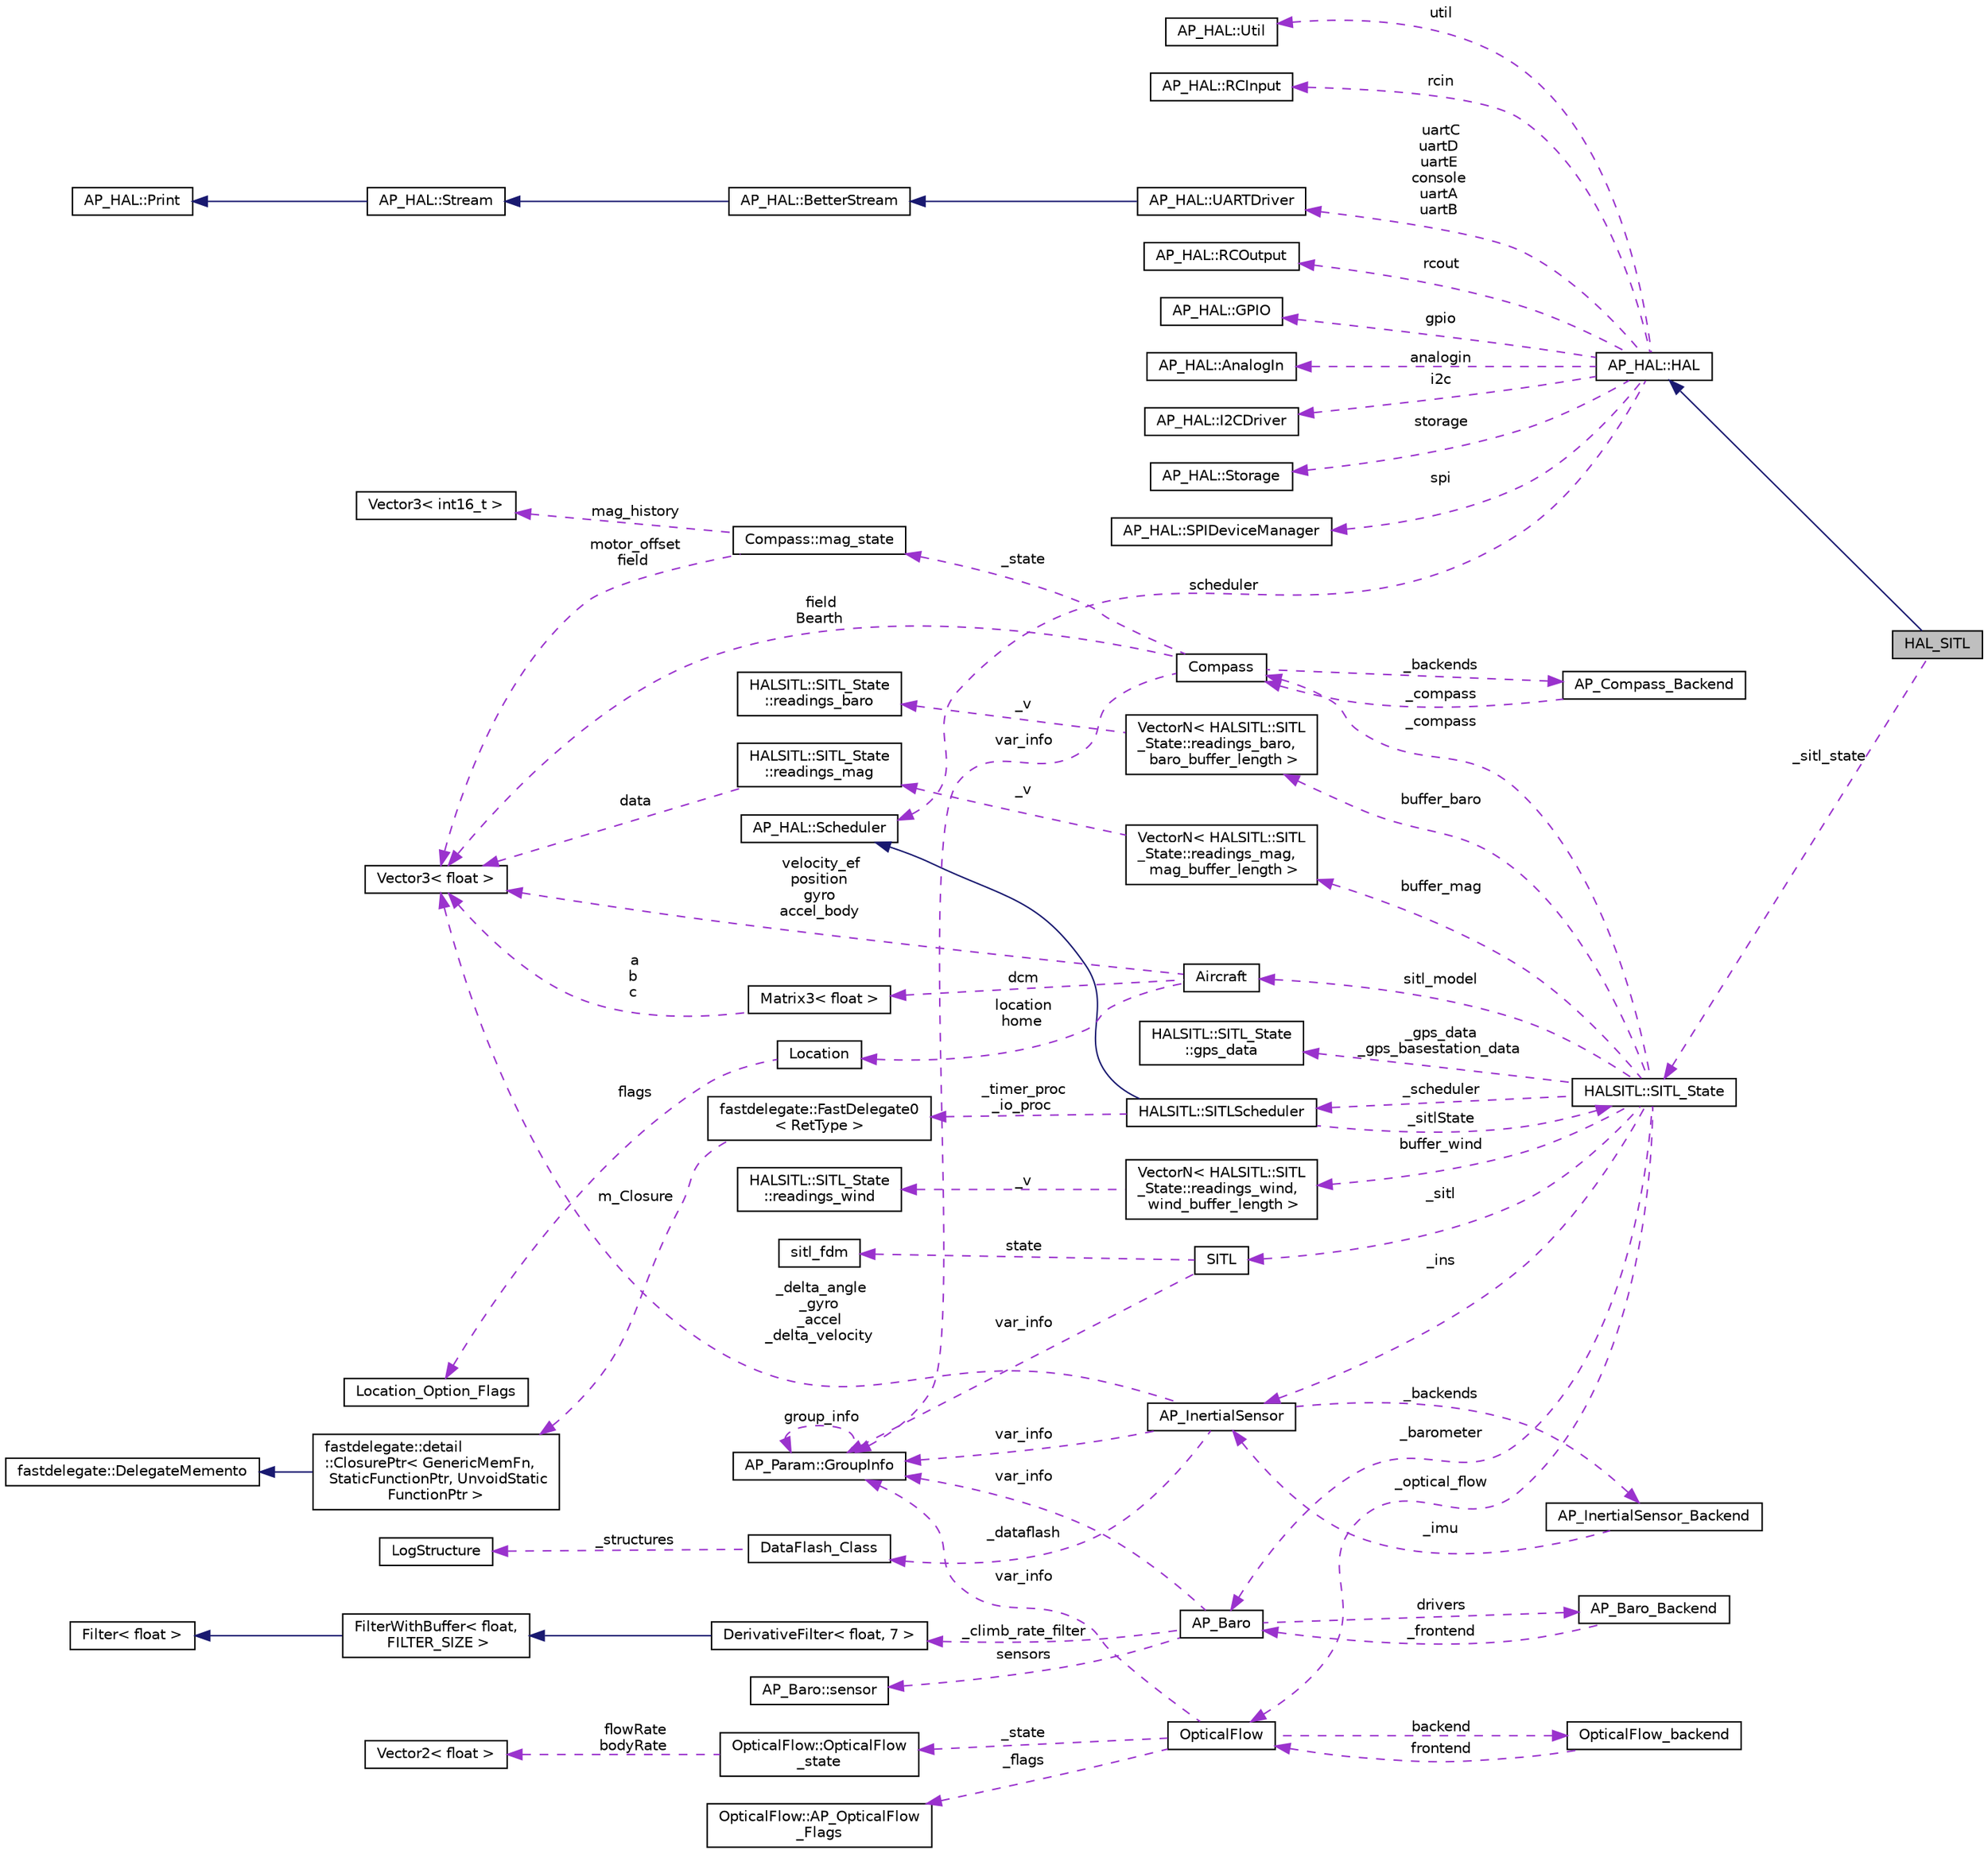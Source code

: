 digraph "HAL_SITL"
{
 // INTERACTIVE_SVG=YES
  edge [fontname="Helvetica",fontsize="10",labelfontname="Helvetica",labelfontsize="10"];
  node [fontname="Helvetica",fontsize="10",shape=record];
  rankdir="LR";
  Node1 [label="HAL_SITL",height=0.2,width=0.4,color="black", fillcolor="grey75", style="filled" fontcolor="black"];
  Node2 -> Node1 [dir="back",color="midnightblue",fontsize="10",style="solid",fontname="Helvetica"];
  Node2 [label="AP_HAL::HAL",height=0.2,width=0.4,color="black", fillcolor="white", style="filled",URL="$classAP__HAL_1_1HAL.html"];
  Node3 -> Node2 [dir="back",color="darkorchid3",fontsize="10",style="dashed",label=" util" ,fontname="Helvetica"];
  Node3 [label="AP_HAL::Util",height=0.2,width=0.4,color="black", fillcolor="white", style="filled",URL="$classAP__HAL_1_1Util.html"];
  Node4 -> Node2 [dir="back",color="darkorchid3",fontsize="10",style="dashed",label=" rcin" ,fontname="Helvetica"];
  Node4 [label="AP_HAL::RCInput",height=0.2,width=0.4,color="black", fillcolor="white", style="filled",URL="$classAP__HAL_1_1RCInput.html"];
  Node5 -> Node2 [dir="back",color="darkorchid3",fontsize="10",style="dashed",label=" uartC\nuartD\nuartE\nconsole\nuartA\nuartB" ,fontname="Helvetica"];
  Node5 [label="AP_HAL::UARTDriver",height=0.2,width=0.4,color="black", fillcolor="white", style="filled",URL="$classAP__HAL_1_1UARTDriver.html"];
  Node6 -> Node5 [dir="back",color="midnightblue",fontsize="10",style="solid",fontname="Helvetica"];
  Node6 [label="AP_HAL::BetterStream",height=0.2,width=0.4,color="black", fillcolor="white", style="filled",URL="$classAP__HAL_1_1BetterStream.html"];
  Node7 -> Node6 [dir="back",color="midnightblue",fontsize="10",style="solid",fontname="Helvetica"];
  Node7 [label="AP_HAL::Stream",height=0.2,width=0.4,color="black", fillcolor="white", style="filled",URL="$classAP__HAL_1_1Stream.html"];
  Node8 -> Node7 [dir="back",color="midnightblue",fontsize="10",style="solid",fontname="Helvetica"];
  Node8 [label="AP_HAL::Print",height=0.2,width=0.4,color="black", fillcolor="white", style="filled",URL="$classAP__HAL_1_1Print.html"];
  Node9 -> Node2 [dir="back",color="darkorchid3",fontsize="10",style="dashed",label=" rcout" ,fontname="Helvetica"];
  Node9 [label="AP_HAL::RCOutput",height=0.2,width=0.4,color="black", fillcolor="white", style="filled",URL="$classAP__HAL_1_1RCOutput.html"];
  Node10 -> Node2 [dir="back",color="darkorchid3",fontsize="10",style="dashed",label=" gpio" ,fontname="Helvetica"];
  Node10 [label="AP_HAL::GPIO",height=0.2,width=0.4,color="black", fillcolor="white", style="filled",URL="$classAP__HAL_1_1GPIO.html"];
  Node11 -> Node2 [dir="back",color="darkorchid3",fontsize="10",style="dashed",label=" analogin" ,fontname="Helvetica"];
  Node11 [label="AP_HAL::AnalogIn",height=0.2,width=0.4,color="black", fillcolor="white", style="filled",URL="$classAP__HAL_1_1AnalogIn.html"];
  Node12 -> Node2 [dir="back",color="darkorchid3",fontsize="10",style="dashed",label=" scheduler" ,fontname="Helvetica"];
  Node12 [label="AP_HAL::Scheduler",height=0.2,width=0.4,color="black", fillcolor="white", style="filled",URL="$classAP__HAL_1_1Scheduler.html"];
  Node13 -> Node2 [dir="back",color="darkorchid3",fontsize="10",style="dashed",label=" i2c" ,fontname="Helvetica"];
  Node13 [label="AP_HAL::I2CDriver",height=0.2,width=0.4,color="black", fillcolor="white", style="filled",URL="$classAP__HAL_1_1I2CDriver.html"];
  Node14 -> Node2 [dir="back",color="darkorchid3",fontsize="10",style="dashed",label=" storage" ,fontname="Helvetica"];
  Node14 [label="AP_HAL::Storage",height=0.2,width=0.4,color="black", fillcolor="white", style="filled",URL="$classAP__HAL_1_1Storage.html"];
  Node15 -> Node2 [dir="back",color="darkorchid3",fontsize="10",style="dashed",label=" spi" ,fontname="Helvetica"];
  Node15 [label="AP_HAL::SPIDeviceManager",height=0.2,width=0.4,color="black", fillcolor="white", style="filled",URL="$classAP__HAL_1_1SPIDeviceManager.html"];
  Node16 -> Node1 [dir="back",color="darkorchid3",fontsize="10",style="dashed",label=" _sitl_state" ,fontname="Helvetica"];
  Node16 [label="HALSITL::SITL_State",height=0.2,width=0.4,color="black", fillcolor="white", style="filled",URL="$classHALSITL_1_1SITL__State.html"];
  Node17 -> Node16 [dir="back",color="darkorchid3",fontsize="10",style="dashed",label=" buffer_baro" ,fontname="Helvetica"];
  Node17 [label="VectorN\< HALSITL::SITL\l_State::readings_baro,\l baro_buffer_length \>",height=0.2,width=0.4,color="black", fillcolor="white", style="filled",URL="$classVectorN.html"];
  Node18 -> Node17 [dir="back",color="darkorchid3",fontsize="10",style="dashed",label=" _v" ,fontname="Helvetica"];
  Node18 [label="HALSITL::SITL_State\l::readings_baro",height=0.2,width=0.4,color="black", fillcolor="white", style="filled",URL="$structHALSITL_1_1SITL__State_1_1readings__baro.html"];
  Node19 -> Node16 [dir="back",color="darkorchid3",fontsize="10",style="dashed",label=" buffer_mag" ,fontname="Helvetica"];
  Node19 [label="VectorN\< HALSITL::SITL\l_State::readings_mag,\l mag_buffer_length \>",height=0.2,width=0.4,color="black", fillcolor="white", style="filled",URL="$classVectorN.html"];
  Node20 -> Node19 [dir="back",color="darkorchid3",fontsize="10",style="dashed",label=" _v" ,fontname="Helvetica"];
  Node20 [label="HALSITL::SITL_State\l::readings_mag",height=0.2,width=0.4,color="black", fillcolor="white", style="filled",URL="$structHALSITL_1_1SITL__State_1_1readings__mag.html"];
  Node21 -> Node20 [dir="back",color="darkorchid3",fontsize="10",style="dashed",label=" data" ,fontname="Helvetica"];
  Node21 [label="Vector3\< float \>",height=0.2,width=0.4,color="black", fillcolor="white", style="filled",URL="$classVector3.html"];
  Node22 -> Node16 [dir="back",color="darkorchid3",fontsize="10",style="dashed",label=" _barometer" ,fontname="Helvetica"];
  Node22 [label="AP_Baro",height=0.2,width=0.4,color="black", fillcolor="white", style="filled",URL="$classAP__Baro.html"];
  Node23 -> Node22 [dir="back",color="darkorchid3",fontsize="10",style="dashed",label=" sensors" ,fontname="Helvetica"];
  Node23 [label="AP_Baro::sensor",height=0.2,width=0.4,color="black", fillcolor="white", style="filled",URL="$structAP__Baro_1_1sensor.html"];
  Node24 -> Node22 [dir="back",color="darkorchid3",fontsize="10",style="dashed",label=" _climb_rate_filter" ,fontname="Helvetica"];
  Node24 [label="DerivativeFilter\< float, 7 \>",height=0.2,width=0.4,color="black", fillcolor="white", style="filled",URL="$classDerivativeFilter.html"];
  Node25 -> Node24 [dir="back",color="midnightblue",fontsize="10",style="solid",fontname="Helvetica"];
  Node25 [label="FilterWithBuffer\< float,\l FILTER_SIZE \>",height=0.2,width=0.4,color="black", fillcolor="white", style="filled",URL="$classFilterWithBuffer.html"];
  Node26 -> Node25 [dir="back",color="midnightblue",fontsize="10",style="solid",fontname="Helvetica"];
  Node26 [label="Filter\< float \>",height=0.2,width=0.4,color="black", fillcolor="white", style="filled",URL="$classFilter.html"];
  Node27 -> Node22 [dir="back",color="darkorchid3",fontsize="10",style="dashed",label=" var_info" ,fontname="Helvetica"];
  Node27 [label="AP_Param::GroupInfo",height=0.2,width=0.4,color="black", fillcolor="white", style="filled",URL="$structAP__Param_1_1GroupInfo.html"];
  Node27 -> Node27 [dir="back",color="darkorchid3",fontsize="10",style="dashed",label=" group_info" ,fontname="Helvetica"];
  Node28 -> Node22 [dir="back",color="darkorchid3",fontsize="10",style="dashed",label=" drivers" ,fontname="Helvetica"];
  Node28 [label="AP_Baro_Backend",height=0.2,width=0.4,color="black", fillcolor="white", style="filled",URL="$classAP__Baro__Backend.html",tooltip="-*- tab-width: 4; Mode: C++; c-basic-offset: 4; indent-tabs-mode: nil -*- "];
  Node22 -> Node28 [dir="back",color="darkorchid3",fontsize="10",style="dashed",label=" _frontend" ,fontname="Helvetica"];
  Node29 -> Node16 [dir="back",color="darkorchid3",fontsize="10",style="dashed",label=" _optical_flow" ,fontname="Helvetica"];
  Node29 [label="OpticalFlow",height=0.2,width=0.4,color="black", fillcolor="white", style="filled",URL="$classOpticalFlow.html"];
  Node27 -> Node29 [dir="back",color="darkorchid3",fontsize="10",style="dashed",label=" var_info" ,fontname="Helvetica"];
  Node30 -> Node29 [dir="back",color="darkorchid3",fontsize="10",style="dashed",label=" _state" ,fontname="Helvetica"];
  Node30 [label="OpticalFlow::OpticalFlow\l_state",height=0.2,width=0.4,color="black", fillcolor="white", style="filled",URL="$structOpticalFlow_1_1OpticalFlow__state.html"];
  Node31 -> Node30 [dir="back",color="darkorchid3",fontsize="10",style="dashed",label=" flowRate\nbodyRate" ,fontname="Helvetica"];
  Node31 [label="Vector2\< float \>",height=0.2,width=0.4,color="black", fillcolor="white", style="filled",URL="$structVector2.html"];
  Node32 -> Node29 [dir="back",color="darkorchid3",fontsize="10",style="dashed",label=" backend" ,fontname="Helvetica"];
  Node32 [label="OpticalFlow_backend",height=0.2,width=0.4,color="black", fillcolor="white", style="filled",URL="$classOpticalFlow__backend.html"];
  Node29 -> Node32 [dir="back",color="darkorchid3",fontsize="10",style="dashed",label=" frontend" ,fontname="Helvetica"];
  Node33 -> Node29 [dir="back",color="darkorchid3",fontsize="10",style="dashed",label=" _flags" ,fontname="Helvetica"];
  Node33 [label="OpticalFlow::AP_OpticalFlow\l_Flags",height=0.2,width=0.4,color="black", fillcolor="white", style="filled",URL="$structOpticalFlow_1_1AP__OpticalFlow__Flags.html"];
  Node34 -> Node16 [dir="back",color="darkorchid3",fontsize="10",style="dashed",label=" _ins" ,fontname="Helvetica"];
  Node34 [label="AP_InertialSensor",height=0.2,width=0.4,color="black", fillcolor="white", style="filled",URL="$classAP__InertialSensor.html"];
  Node35 -> Node34 [dir="back",color="darkorchid3",fontsize="10",style="dashed",label=" _backends" ,fontname="Helvetica"];
  Node35 [label="AP_InertialSensor_Backend",height=0.2,width=0.4,color="black", fillcolor="white", style="filled",URL="$classAP__InertialSensor__Backend.html"];
  Node34 -> Node35 [dir="back",color="darkorchid3",fontsize="10",style="dashed",label=" _imu" ,fontname="Helvetica"];
  Node36 -> Node34 [dir="back",color="darkorchid3",fontsize="10",style="dashed",label=" _dataflash" ,fontname="Helvetica"];
  Node36 [label="DataFlash_Class",height=0.2,width=0.4,color="black", fillcolor="white", style="filled",URL="$classDataFlash__Class.html",tooltip="-*- tab-width: 4; Mode: C++; c-basic-offset: 4; indent-tabs-mode: nil -*- "];
  Node37 -> Node36 [dir="back",color="darkorchid3",fontsize="10",style="dashed",label=" _structures" ,fontname="Helvetica"];
  Node37 [label="LogStructure",height=0.2,width=0.4,color="black", fillcolor="white", style="filled",URL="$structLogStructure.html"];
  Node27 -> Node34 [dir="back",color="darkorchid3",fontsize="10",style="dashed",label=" var_info" ,fontname="Helvetica"];
  Node21 -> Node34 [dir="back",color="darkorchid3",fontsize="10",style="dashed",label=" _delta_angle\n_gyro\n_accel\n_delta_velocity" ,fontname="Helvetica"];
  Node38 -> Node16 [dir="back",color="darkorchid3",fontsize="10",style="dashed",label=" _gps_data\n_gps_basestation_data" ,fontname="Helvetica"];
  Node38 [label="HALSITL::SITL_State\l::gps_data",height=0.2,width=0.4,color="black", fillcolor="white", style="filled",URL="$structHALSITL_1_1SITL__State_1_1gps__data.html"];
  Node39 -> Node16 [dir="back",color="darkorchid3",fontsize="10",style="dashed",label=" sitl_model" ,fontname="Helvetica"];
  Node39 [label="Aircraft",height=0.2,width=0.4,color="black", fillcolor="white", style="filled",URL="$classAircraft.html",tooltip="-*- tab-width: 4; Mode: C++; c-basic-offset: 4; indent-tabs-mode: nil -*- "];
  Node40 -> Node39 [dir="back",color="darkorchid3",fontsize="10",style="dashed",label=" dcm" ,fontname="Helvetica"];
  Node40 [label="Matrix3\< float \>",height=0.2,width=0.4,color="black", fillcolor="white", style="filled",URL="$classMatrix3.html"];
  Node21 -> Node40 [dir="back",color="darkorchid3",fontsize="10",style="dashed",label=" a\nb\nc" ,fontname="Helvetica"];
  Node21 -> Node39 [dir="back",color="darkorchid3",fontsize="10",style="dashed",label=" velocity_ef\nposition\ngyro\naccel_body" ,fontname="Helvetica"];
  Node41 -> Node39 [dir="back",color="darkorchid3",fontsize="10",style="dashed",label=" location\nhome" ,fontname="Helvetica"];
  Node41 [label="Location",height=0.2,width=0.4,color="black", fillcolor="white", style="filled",URL="$structLocation.html"];
  Node42 -> Node41 [dir="back",color="darkorchid3",fontsize="10",style="dashed",label=" flags" ,fontname="Helvetica"];
  Node42 [label="Location_Option_Flags",height=0.2,width=0.4,color="black", fillcolor="white", style="filled",URL="$structLocation__Option__Flags.html"];
  Node43 -> Node16 [dir="back",color="darkorchid3",fontsize="10",style="dashed",label=" _scheduler" ,fontname="Helvetica"];
  Node43 [label="HALSITL::SITLScheduler",height=0.2,width=0.4,color="black", fillcolor="white", style="filled",URL="$classHALSITL_1_1SITLScheduler.html"];
  Node12 -> Node43 [dir="back",color="midnightblue",fontsize="10",style="solid",fontname="Helvetica"];
  Node44 -> Node43 [dir="back",color="darkorchid3",fontsize="10",style="dashed",label=" _timer_proc\n_io_proc" ,fontname="Helvetica"];
  Node44 [label="fastdelegate::FastDelegate0\l\< RetType \>",height=0.2,width=0.4,color="black", fillcolor="white", style="filled",URL="$classfastdelegate_1_1FastDelegate0.html"];
  Node45 -> Node44 [dir="back",color="darkorchid3",fontsize="10",style="dashed",label=" m_Closure" ,fontname="Helvetica"];
  Node45 [label="fastdelegate::detail\l::ClosurePtr\< GenericMemFn,\l StaticFunctionPtr, UnvoidStatic\lFunctionPtr \>",height=0.2,width=0.4,color="black", fillcolor="white", style="filled",URL="$classfastdelegate_1_1detail_1_1ClosurePtr.html"];
  Node46 -> Node45 [dir="back",color="midnightblue",fontsize="10",style="solid",fontname="Helvetica"];
  Node46 [label="fastdelegate::DelegateMemento",height=0.2,width=0.4,color="black", fillcolor="white", style="filled",URL="$classfastdelegate_1_1DelegateMemento.html"];
  Node16 -> Node43 [dir="back",color="darkorchid3",fontsize="10",style="dashed",label=" _sitlState" ,fontname="Helvetica"];
  Node47 -> Node16 [dir="back",color="darkorchid3",fontsize="10",style="dashed",label=" buffer_wind" ,fontname="Helvetica"];
  Node47 [label="VectorN\< HALSITL::SITL\l_State::readings_wind,\l wind_buffer_length \>",height=0.2,width=0.4,color="black", fillcolor="white", style="filled",URL="$classVectorN.html"];
  Node48 -> Node47 [dir="back",color="darkorchid3",fontsize="10",style="dashed",label=" _v" ,fontname="Helvetica"];
  Node48 [label="HALSITL::SITL_State\l::readings_wind",height=0.2,width=0.4,color="black", fillcolor="white", style="filled",URL="$structHALSITL_1_1SITL__State_1_1readings__wind.html"];
  Node49 -> Node16 [dir="back",color="darkorchid3",fontsize="10",style="dashed",label=" _sitl" ,fontname="Helvetica"];
  Node49 [label="SITL",height=0.2,width=0.4,color="black", fillcolor="white", style="filled",URL="$classSITL.html"];
  Node27 -> Node49 [dir="back",color="darkorchid3",fontsize="10",style="dashed",label=" var_info" ,fontname="Helvetica"];
  Node50 -> Node49 [dir="back",color="darkorchid3",fontsize="10",style="dashed",label=" state" ,fontname="Helvetica"];
  Node50 [label="sitl_fdm",height=0.2,width=0.4,color="black", fillcolor="white", style="filled",URL="$structsitl__fdm.html",tooltip="-*- tab-width: 4; Mode: C++; c-basic-offset: 4; indent-tabs-mode: nil -*- "];
  Node51 -> Node16 [dir="back",color="darkorchid3",fontsize="10",style="dashed",label=" _compass" ,fontname="Helvetica"];
  Node51 [label="Compass",height=0.2,width=0.4,color="black", fillcolor="white", style="filled",URL="$classCompass.html"];
  Node27 -> Node51 [dir="back",color="darkorchid3",fontsize="10",style="dashed",label=" var_info" ,fontname="Helvetica"];
  Node21 -> Node51 [dir="back",color="darkorchid3",fontsize="10",style="dashed",label=" field\nBearth" ,fontname="Helvetica"];
  Node52 -> Node51 [dir="back",color="darkorchid3",fontsize="10",style="dashed",label=" _backends" ,fontname="Helvetica"];
  Node52 [label="AP_Compass_Backend",height=0.2,width=0.4,color="black", fillcolor="white", style="filled",URL="$classAP__Compass__Backend.html"];
  Node51 -> Node52 [dir="back",color="darkorchid3",fontsize="10",style="dashed",label=" _compass" ,fontname="Helvetica"];
  Node53 -> Node51 [dir="back",color="darkorchid3",fontsize="10",style="dashed",label=" _state" ,fontname="Helvetica"];
  Node53 [label="Compass::mag_state",height=0.2,width=0.4,color="black", fillcolor="white", style="filled",URL="$structCompass_1_1mag__state.html"];
  Node21 -> Node53 [dir="back",color="darkorchid3",fontsize="10",style="dashed",label=" motor_offset\nfield" ,fontname="Helvetica"];
  Node54 -> Node53 [dir="back",color="darkorchid3",fontsize="10",style="dashed",label=" mag_history" ,fontname="Helvetica"];
  Node54 [label="Vector3\< int16_t \>",height=0.2,width=0.4,color="black", fillcolor="white", style="filled",URL="$classVector3.html"];
}
